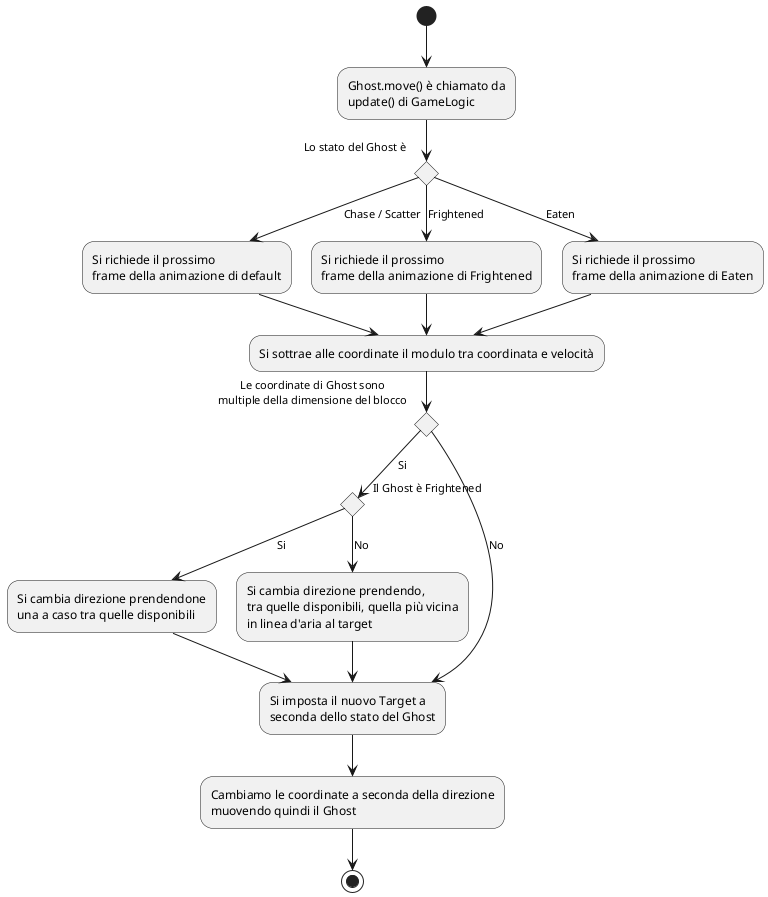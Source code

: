 @startuml
(*)  --> "Ghost.move() è chiamato da\nupdate() di GameLogic"
If "Lo stato del Ghost è" then
--> [Chase / Scatter] "Si richiede il prossimo\nframe della animazione di default"
--> "Si sottrae alle coordinate il modulo tra coordinata e velocità"
else
--> [Frightened] "Si richiede il prossimo\nframe della animazione di Frightened"
--> "Si sottrae alle coordinate il modulo tra coordinata e velocità"
else
--> [Eaten] "Si richiede il prossimo\nframe della animazione di Eaten"
--> "Si sottrae alle coordinate il modulo tra coordinata e velocità"
Endif
--> If "Le coordinate di Ghost sono\nmultiple della dimensione del blocco" then
--> [Si] If "Il Ghost è Frightened" then
--> [Si] "Si cambia direzione prendendone\nuna a caso tra quelle disponibili"
--> "Si imposta il nuovo Target a\nseconda dello stato del Ghost"
else
--> [No] "Si cambia direzione prendendo,\ntra quelle disponibili, quella più vicina\nin linea d'aria al target"
--> "Si imposta il nuovo Target a\nseconda dello stato del Ghost"
Endif
else
--> [No] "Si imposta il nuovo Target a\nseconda dello stato del Ghost"
Endif
--> "Cambiamo le coordinate a seconda della direzione\nmuovendo quindi il Ghost"
-->(*)
@enduml